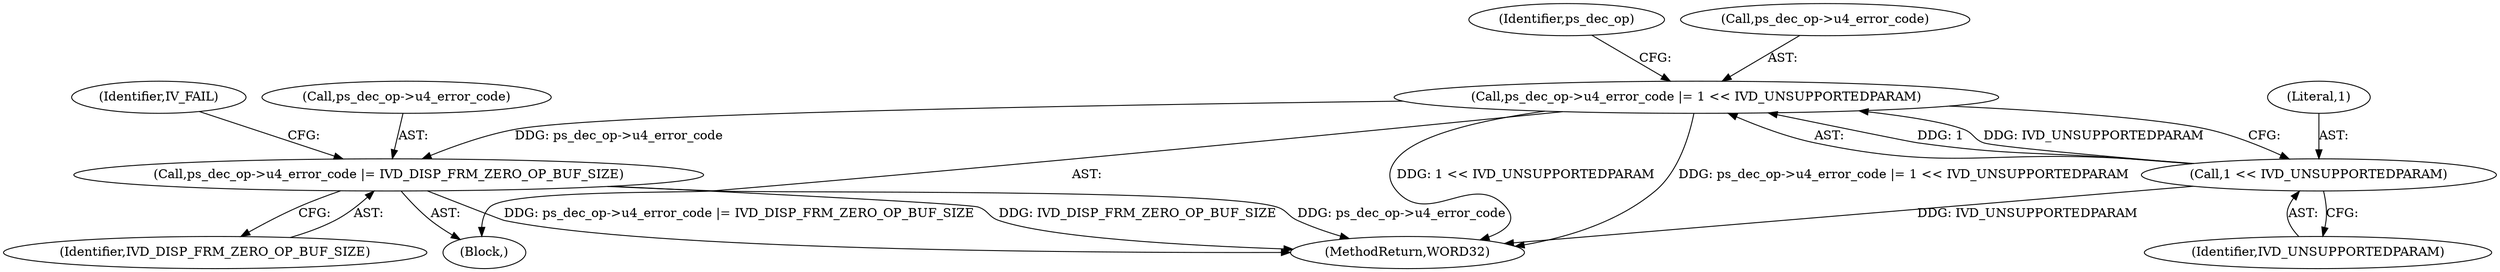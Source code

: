 digraph "0_Android_87fb7909c49e6a4510ba86ace1ffc83459c7e1b9@pointer" {
"1000446" [label="(Call,ps_dec_op->u4_error_code |= IVD_DISP_FRM_ZERO_OP_BUF_SIZE)"];
"1000439" [label="(Call,ps_dec_op->u4_error_code |= 1 << IVD_UNSUPPORTEDPARAM)"];
"1000443" [label="(Call,1 << IVD_UNSUPPORTEDPARAM)"];
"1000450" [label="(Identifier,IVD_DISP_FRM_ZERO_OP_BUF_SIZE)"];
"1000443" [label="(Call,1 << IVD_UNSUPPORTEDPARAM)"];
"1000446" [label="(Call,ps_dec_op->u4_error_code |= IVD_DISP_FRM_ZERO_OP_BUF_SIZE)"];
"1000448" [label="(Identifier,ps_dec_op)"];
"1000439" [label="(Call,ps_dec_op->u4_error_code |= 1 << IVD_UNSUPPORTEDPARAM)"];
"1000440" [label="(Call,ps_dec_op->u4_error_code)"];
"1000438" [label="(Block,)"];
"1000452" [label="(Identifier,IV_FAIL)"];
"1000444" [label="(Literal,1)"];
"1000445" [label="(Identifier,IVD_UNSUPPORTEDPARAM)"];
"1000447" [label="(Call,ps_dec_op->u4_error_code)"];
"1001918" [label="(MethodReturn,WORD32)"];
"1000446" -> "1000438"  [label="AST: "];
"1000446" -> "1000450"  [label="CFG: "];
"1000447" -> "1000446"  [label="AST: "];
"1000450" -> "1000446"  [label="AST: "];
"1000452" -> "1000446"  [label="CFG: "];
"1000446" -> "1001918"  [label="DDG: IVD_DISP_FRM_ZERO_OP_BUF_SIZE"];
"1000446" -> "1001918"  [label="DDG: ps_dec_op->u4_error_code"];
"1000446" -> "1001918"  [label="DDG: ps_dec_op->u4_error_code |= IVD_DISP_FRM_ZERO_OP_BUF_SIZE"];
"1000439" -> "1000446"  [label="DDG: ps_dec_op->u4_error_code"];
"1000439" -> "1000438"  [label="AST: "];
"1000439" -> "1000443"  [label="CFG: "];
"1000440" -> "1000439"  [label="AST: "];
"1000443" -> "1000439"  [label="AST: "];
"1000448" -> "1000439"  [label="CFG: "];
"1000439" -> "1001918"  [label="DDG: 1 << IVD_UNSUPPORTEDPARAM"];
"1000439" -> "1001918"  [label="DDG: ps_dec_op->u4_error_code |= 1 << IVD_UNSUPPORTEDPARAM"];
"1000443" -> "1000439"  [label="DDG: 1"];
"1000443" -> "1000439"  [label="DDG: IVD_UNSUPPORTEDPARAM"];
"1000443" -> "1000445"  [label="CFG: "];
"1000444" -> "1000443"  [label="AST: "];
"1000445" -> "1000443"  [label="AST: "];
"1000443" -> "1001918"  [label="DDG: IVD_UNSUPPORTEDPARAM"];
}
